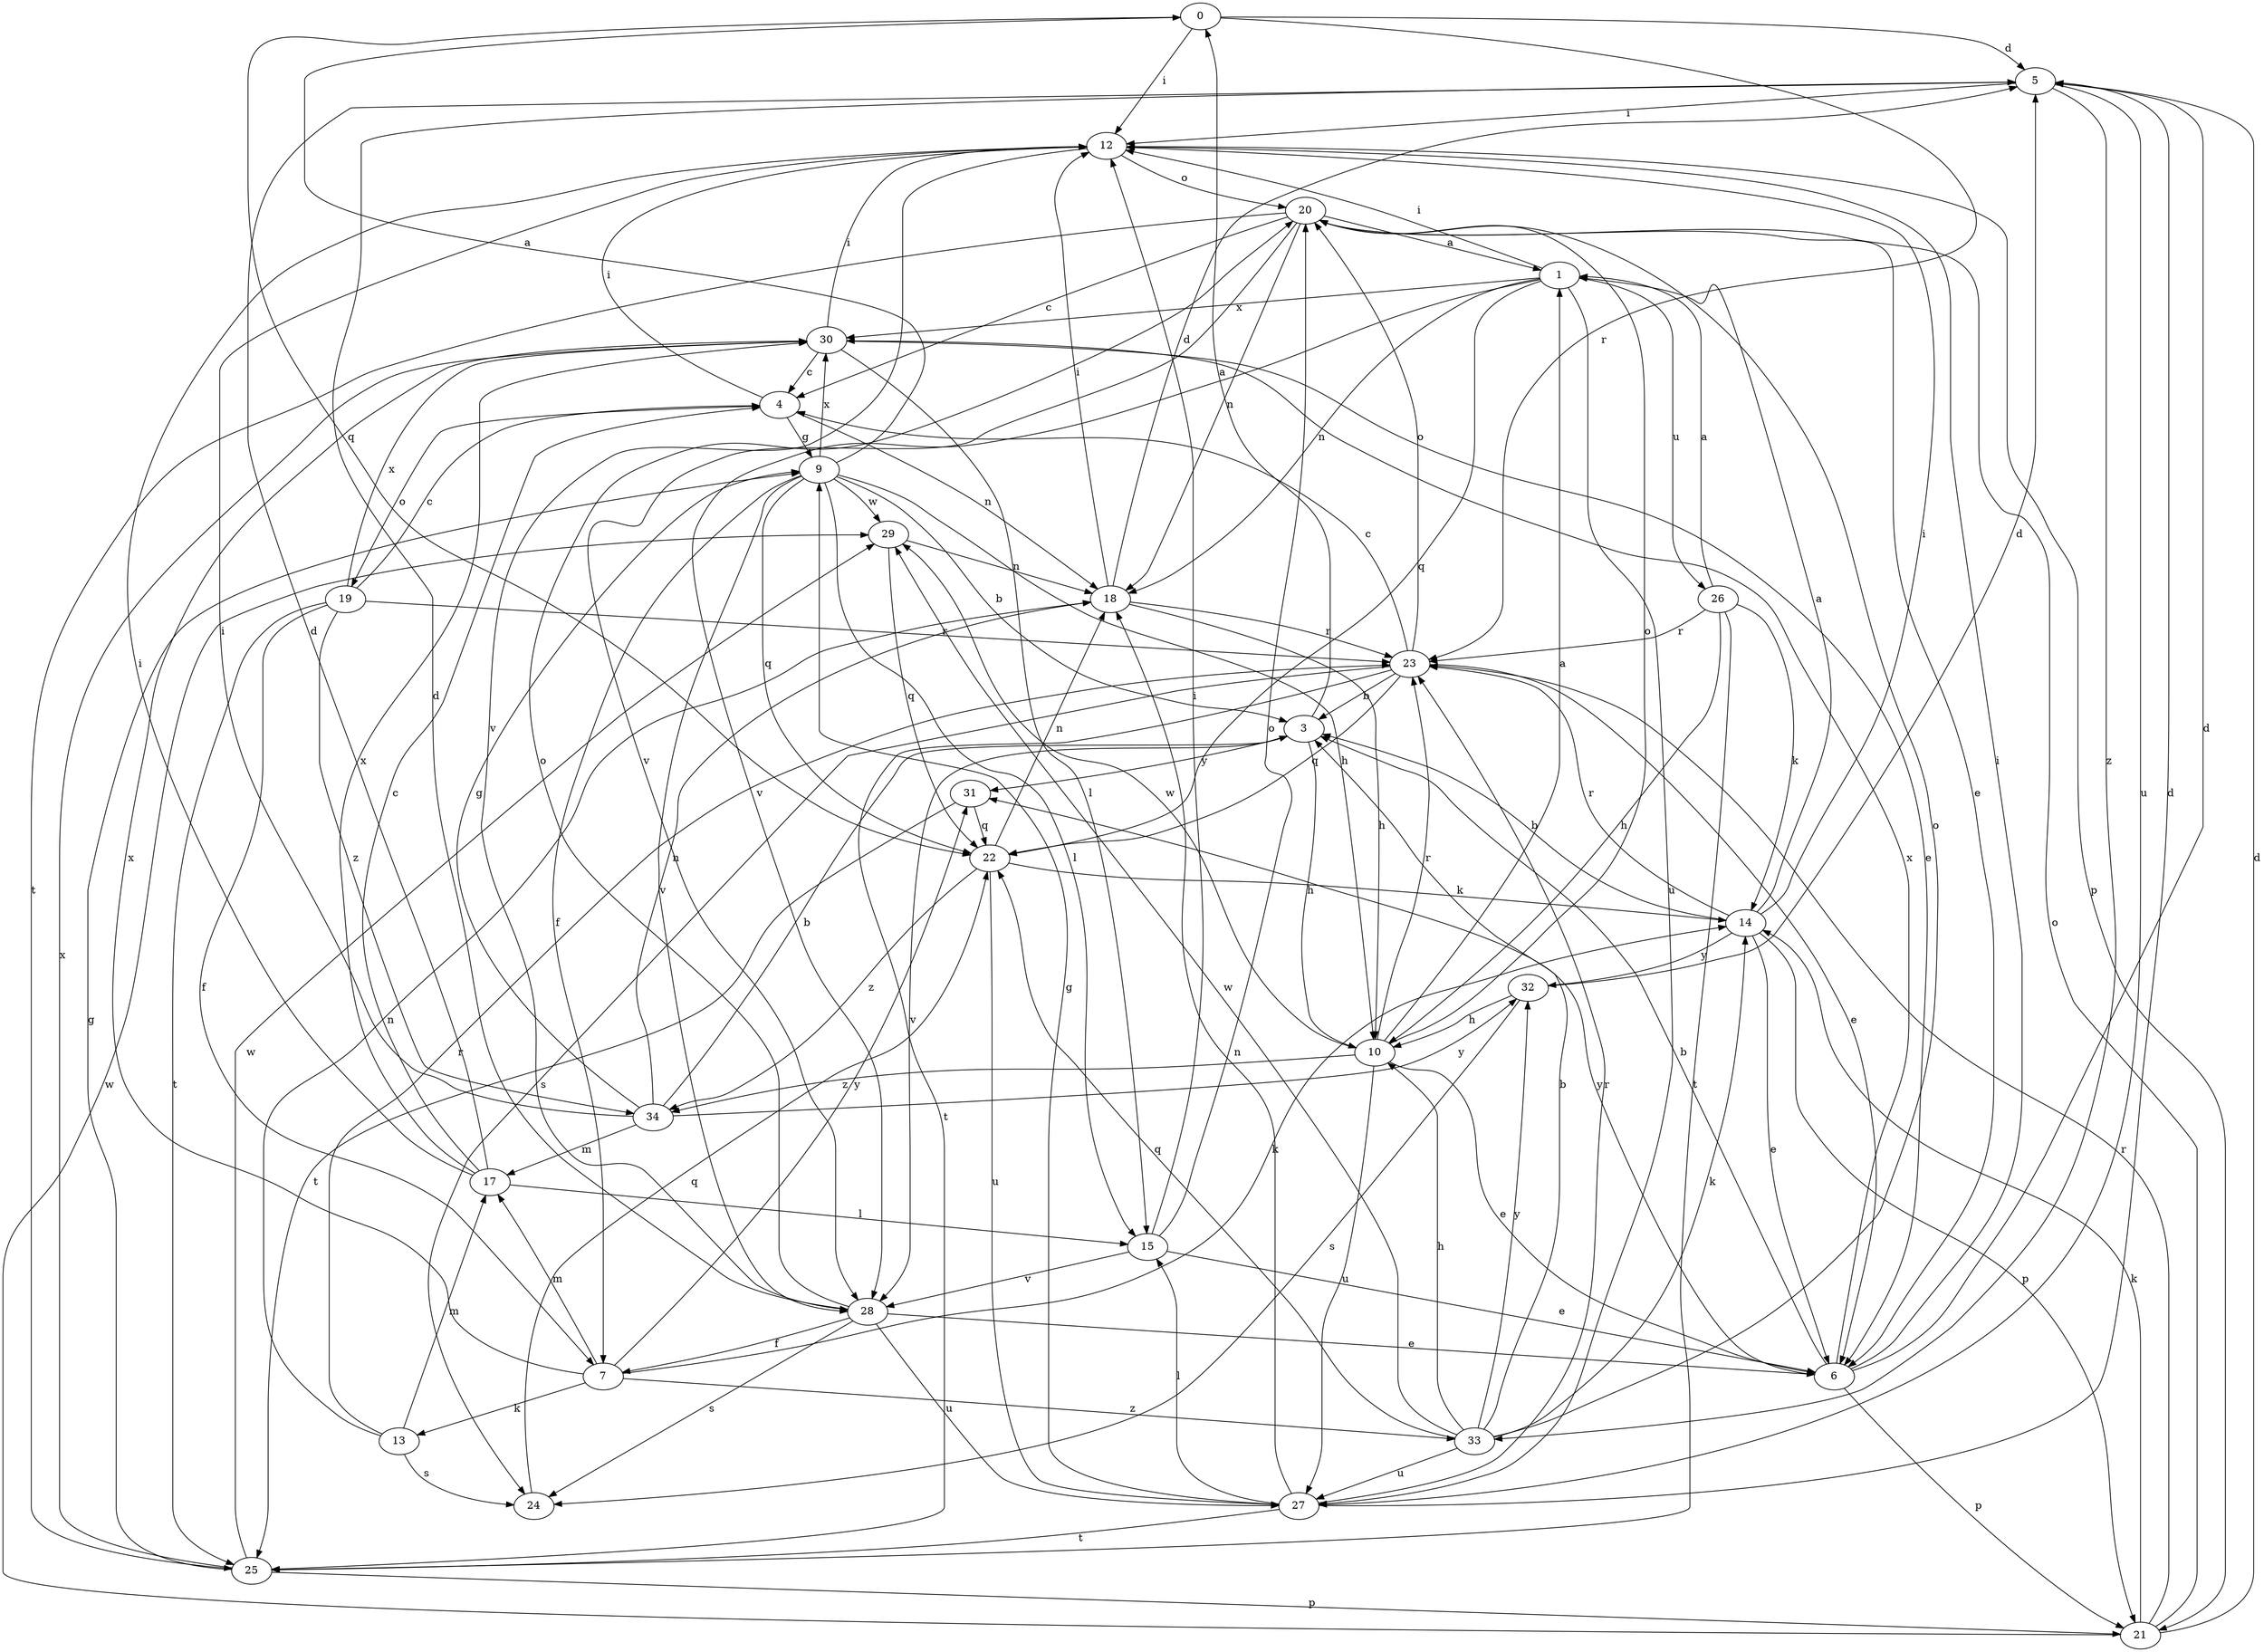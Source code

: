 strict digraph  {
0;
1;
3;
4;
5;
6;
7;
9;
10;
12;
13;
14;
15;
17;
18;
19;
20;
21;
22;
23;
24;
25;
26;
27;
28;
29;
30;
31;
32;
33;
34;
0 -> 5  [label=d];
0 -> 12  [label=i];
0 -> 22  [label=q];
0 -> 23  [label=r];
1 -> 12  [label=i];
1 -> 18  [label=n];
1 -> 22  [label=q];
1 -> 26  [label=u];
1 -> 27  [label=u];
1 -> 28  [label=v];
1 -> 30  [label=x];
3 -> 0  [label=a];
3 -> 10  [label=h];
3 -> 28  [label=v];
3 -> 31  [label=y];
4 -> 9  [label=g];
4 -> 12  [label=i];
4 -> 18  [label=n];
4 -> 19  [label=o];
5 -> 12  [label=i];
5 -> 27  [label=u];
5 -> 33  [label=z];
6 -> 3  [label=b];
6 -> 5  [label=d];
6 -> 12  [label=i];
6 -> 21  [label=p];
6 -> 30  [label=x];
6 -> 31  [label=y];
7 -> 13  [label=k];
7 -> 14  [label=k];
7 -> 17  [label=m];
7 -> 30  [label=x];
7 -> 31  [label=y];
7 -> 33  [label=z];
9 -> 0  [label=a];
9 -> 3  [label=b];
9 -> 7  [label=f];
9 -> 10  [label=h];
9 -> 15  [label=l];
9 -> 22  [label=q];
9 -> 28  [label=v];
9 -> 29  [label=w];
9 -> 30  [label=x];
10 -> 1  [label=a];
10 -> 6  [label=e];
10 -> 20  [label=o];
10 -> 23  [label=r];
10 -> 27  [label=u];
10 -> 29  [label=w];
10 -> 34  [label=z];
12 -> 20  [label=o];
12 -> 21  [label=p];
12 -> 28  [label=v];
13 -> 17  [label=m];
13 -> 18  [label=n];
13 -> 23  [label=r];
13 -> 24  [label=s];
14 -> 1  [label=a];
14 -> 3  [label=b];
14 -> 6  [label=e];
14 -> 12  [label=i];
14 -> 21  [label=p];
14 -> 23  [label=r];
14 -> 32  [label=y];
15 -> 6  [label=e];
15 -> 12  [label=i];
15 -> 20  [label=o];
15 -> 28  [label=v];
17 -> 4  [label=c];
17 -> 5  [label=d];
17 -> 12  [label=i];
17 -> 15  [label=l];
17 -> 30  [label=x];
18 -> 5  [label=d];
18 -> 10  [label=h];
18 -> 12  [label=i];
18 -> 23  [label=r];
19 -> 4  [label=c];
19 -> 7  [label=f];
19 -> 23  [label=r];
19 -> 25  [label=t];
19 -> 30  [label=x];
19 -> 34  [label=z];
20 -> 1  [label=a];
20 -> 4  [label=c];
20 -> 6  [label=e];
20 -> 18  [label=n];
20 -> 25  [label=t];
20 -> 28  [label=v];
21 -> 5  [label=d];
21 -> 14  [label=k];
21 -> 20  [label=o];
21 -> 23  [label=r];
21 -> 29  [label=w];
22 -> 14  [label=k];
22 -> 18  [label=n];
22 -> 27  [label=u];
22 -> 34  [label=z];
23 -> 3  [label=b];
23 -> 4  [label=c];
23 -> 6  [label=e];
23 -> 20  [label=o];
23 -> 22  [label=q];
23 -> 24  [label=s];
23 -> 25  [label=t];
24 -> 22  [label=q];
25 -> 9  [label=g];
25 -> 21  [label=p];
25 -> 29  [label=w];
25 -> 30  [label=x];
26 -> 1  [label=a];
26 -> 10  [label=h];
26 -> 14  [label=k];
26 -> 23  [label=r];
26 -> 25  [label=t];
27 -> 5  [label=d];
27 -> 9  [label=g];
27 -> 15  [label=l];
27 -> 18  [label=n];
27 -> 23  [label=r];
27 -> 25  [label=t];
28 -> 5  [label=d];
28 -> 6  [label=e];
28 -> 7  [label=f];
28 -> 20  [label=o];
28 -> 24  [label=s];
28 -> 27  [label=u];
29 -> 18  [label=n];
29 -> 22  [label=q];
30 -> 4  [label=c];
30 -> 6  [label=e];
30 -> 12  [label=i];
30 -> 15  [label=l];
31 -> 22  [label=q];
31 -> 25  [label=t];
32 -> 5  [label=d];
32 -> 10  [label=h];
32 -> 24  [label=s];
33 -> 3  [label=b];
33 -> 10  [label=h];
33 -> 14  [label=k];
33 -> 20  [label=o];
33 -> 22  [label=q];
33 -> 27  [label=u];
33 -> 29  [label=w];
33 -> 32  [label=y];
34 -> 3  [label=b];
34 -> 9  [label=g];
34 -> 12  [label=i];
34 -> 17  [label=m];
34 -> 18  [label=n];
34 -> 32  [label=y];
}
